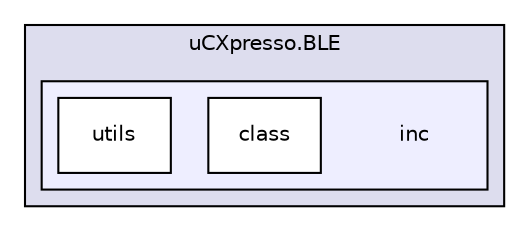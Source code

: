 digraph "inc" {
  compound=true
  node [ fontsize="10", fontname="Helvetica"];
  edge [ labelfontsize="10", labelfontname="Helvetica"];
  subgraph clusterdir_89b485e3174b4ad30c1cd4b50a79dec9 {
    graph [ bgcolor="#ddddee", pencolor="black", label="uCXpresso.BLE" fontname="Helvetica", fontsize="10", URL="dir_89b485e3174b4ad30c1cd4b50a79dec9.html"]
  subgraph clusterdir_ef35519cefd621f663612ebad34cbfc9 {
    graph [ bgcolor="#eeeeff", pencolor="black", label="" URL="dir_ef35519cefd621f663612ebad34cbfc9.html"];
    dir_ef35519cefd621f663612ebad34cbfc9 [shape=plaintext label="inc"];
    dir_23b8956a4518e3beec6402c1bb795b19 [shape=box label="class" color="black" fillcolor="white" style="filled" URL="dir_23b8956a4518e3beec6402c1bb795b19.html"];
    dir_578d7caf96c66651f62012e5d8e5c86f [shape=box label="utils" color="black" fillcolor="white" style="filled" URL="dir_578d7caf96c66651f62012e5d8e5c86f.html"];
  }
  }
}
